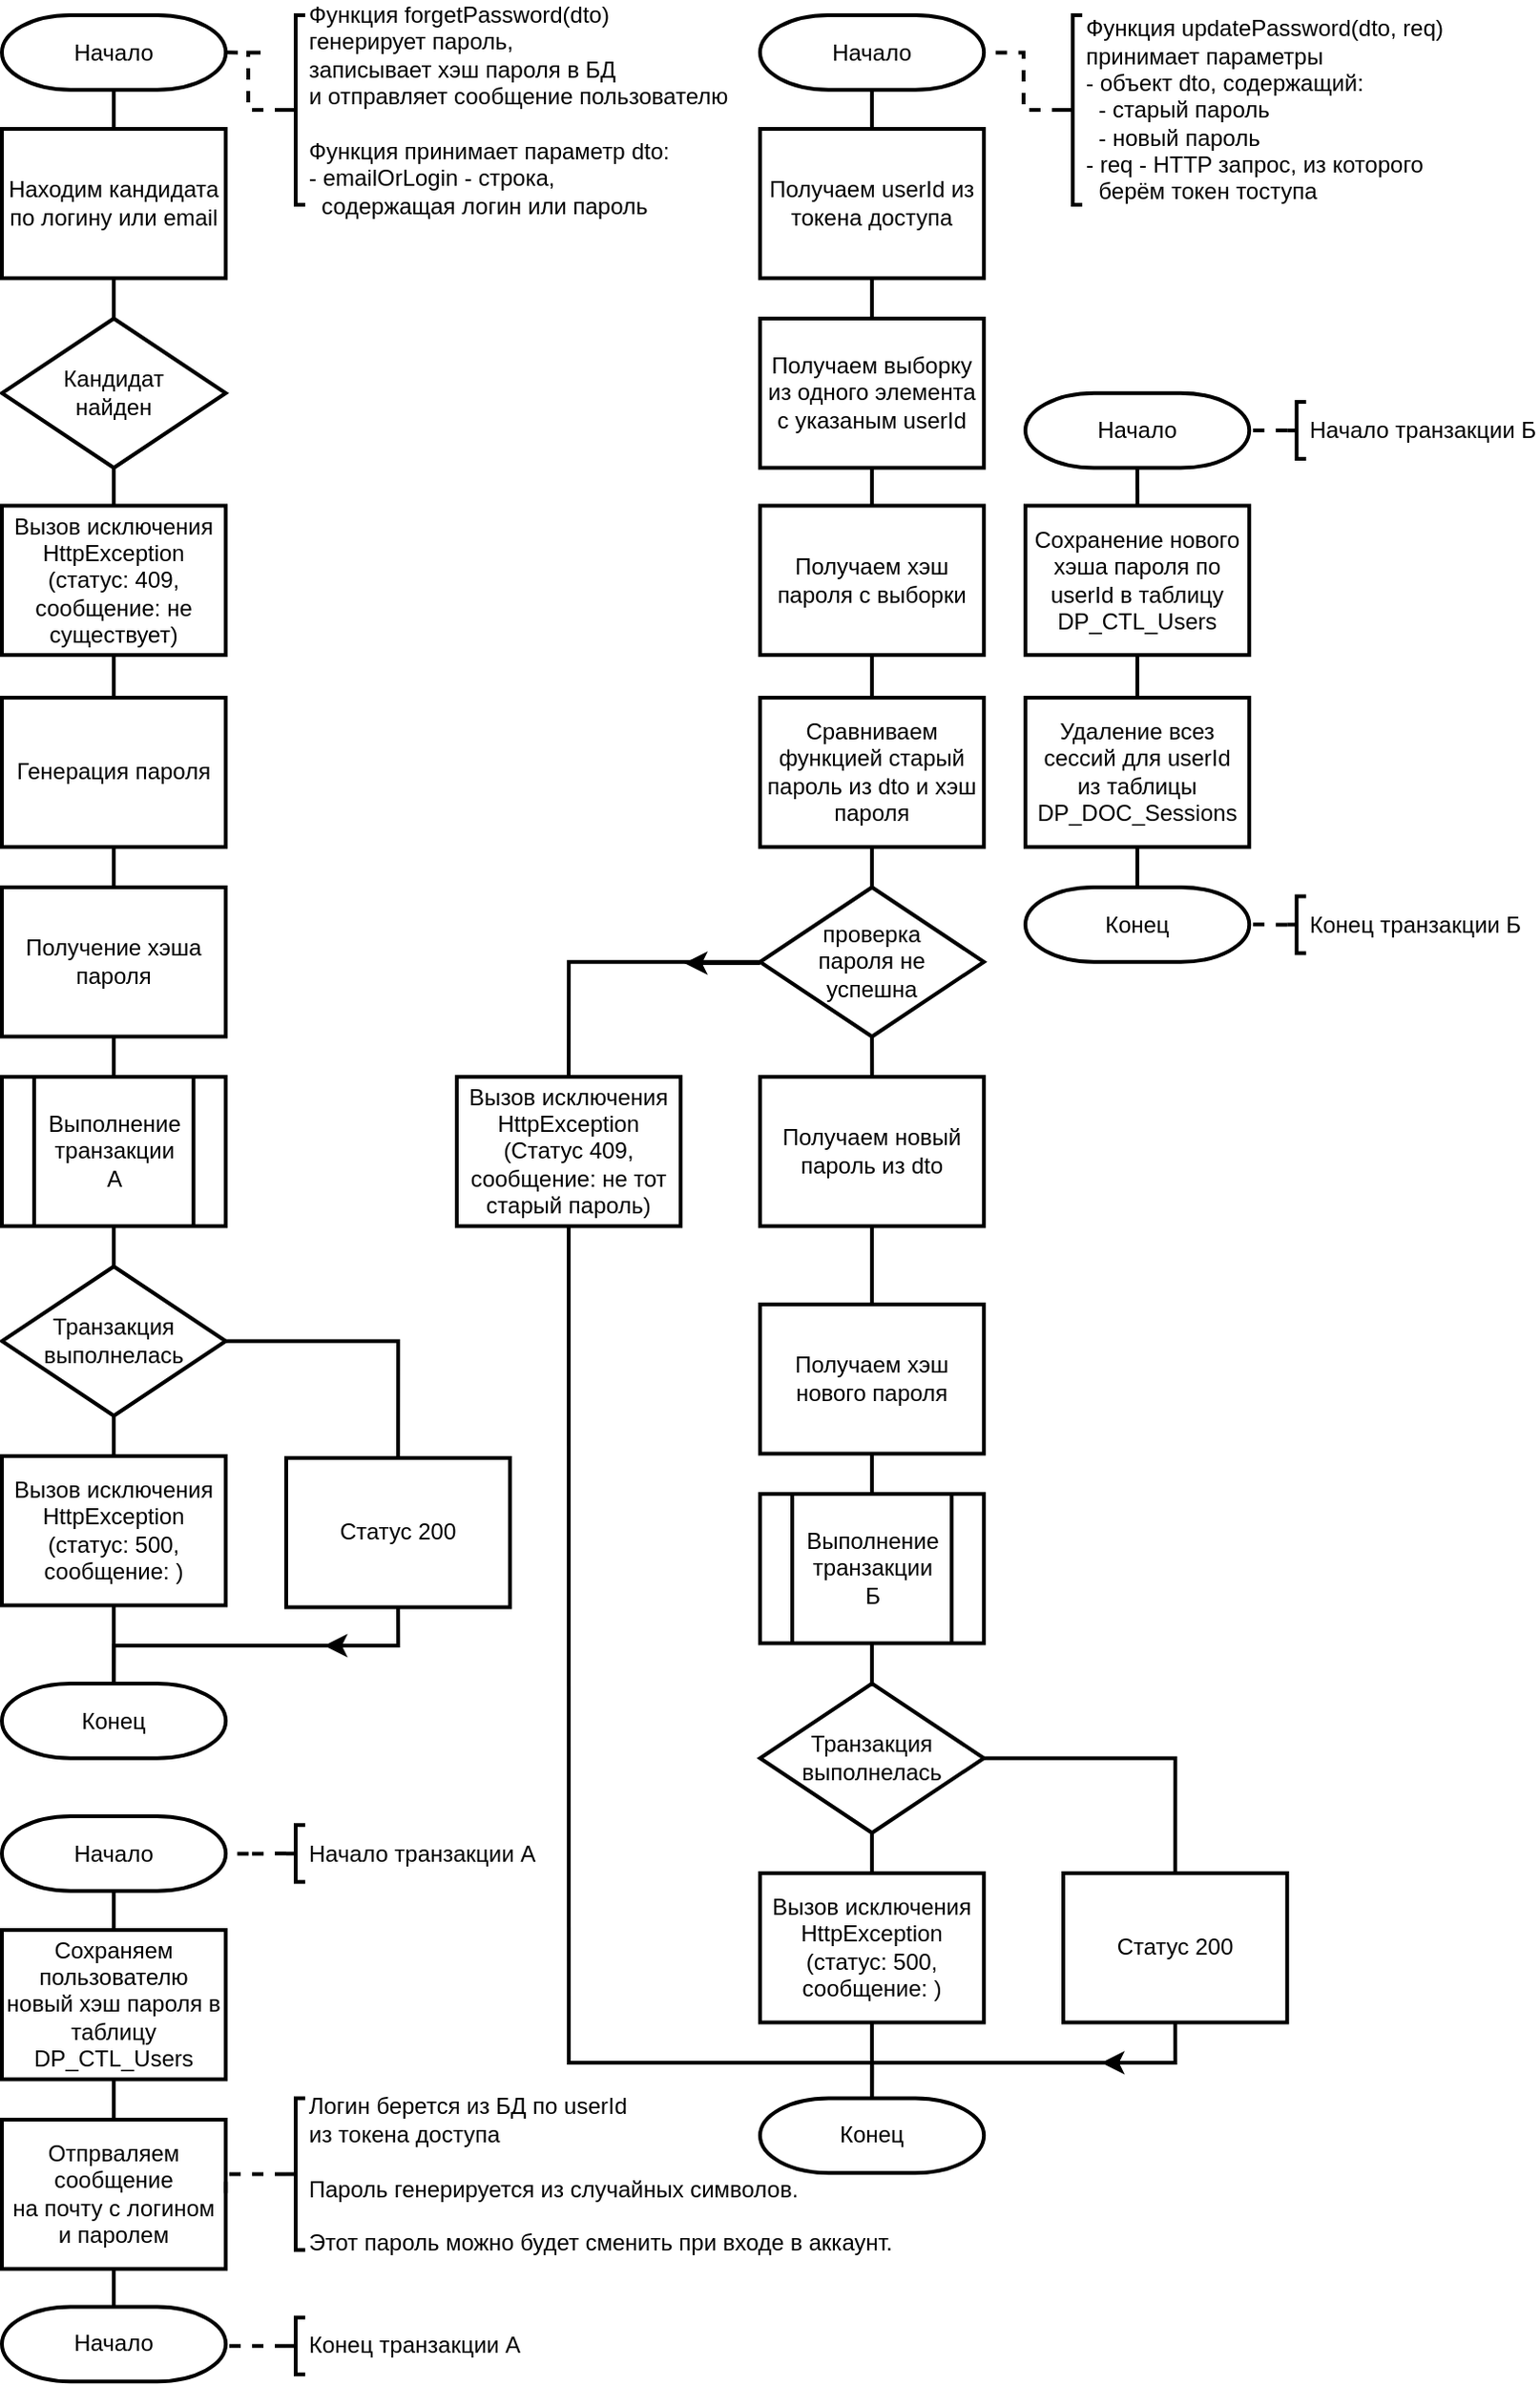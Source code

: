 <mxfile version="21.2.8" type="device">
  <diagram name="Page-1" id="kvOCVS-2oar1exU39d4m">
    <mxGraphModel dx="1194" dy="814" grid="1" gridSize="10" guides="1" tooltips="1" connect="1" arrows="1" fold="1" page="1" pageScale="1" pageWidth="827" pageHeight="1169" math="0" shadow="0">
      <root>
        <mxCell id="0" />
        <mxCell id="1" parent="0" />
        <mxCell id="h9ZfaHMag2D2NoeH-0F6-19" style="edgeStyle=orthogonalEdgeStyle;rounded=0;orthogonalLoop=1;jettySize=auto;html=1;exitX=0.5;exitY=1;exitDx=0;exitDy=0;exitPerimeter=0;entryX=0.5;entryY=0;entryDx=0;entryDy=0;endArrow=none;endFill=0;strokeWidth=2;" edge="1" parent="1" source="h9ZfaHMag2D2NoeH-0F6-1" target="h9ZfaHMag2D2NoeH-0F6-2">
          <mxGeometry relative="1" as="geometry" />
        </mxCell>
        <mxCell id="h9ZfaHMag2D2NoeH-0F6-1" value="Начало" style="strokeWidth=2;html=1;shape=mxgraph.flowchart.terminator;whiteSpace=wrap;" vertex="1" parent="1">
          <mxGeometry x="10" y="40" width="118.11" height="39.37" as="geometry" />
        </mxCell>
        <mxCell id="h9ZfaHMag2D2NoeH-0F6-20" style="edgeStyle=orthogonalEdgeStyle;rounded=0;orthogonalLoop=1;jettySize=auto;html=1;exitX=0.5;exitY=1;exitDx=0;exitDy=0;entryX=0.5;entryY=0;entryDx=0;entryDy=0;entryPerimeter=0;strokeWidth=2;endArrow=none;endFill=0;" edge="1" parent="1" source="h9ZfaHMag2D2NoeH-0F6-2" target="h9ZfaHMag2D2NoeH-0F6-4">
          <mxGeometry relative="1" as="geometry" />
        </mxCell>
        <mxCell id="h9ZfaHMag2D2NoeH-0F6-2" value="Находим кандидата по логину или email" style="rounded=0;whiteSpace=wrap;html=1;absoluteArcSize=1;arcSize=14;strokeWidth=2;" vertex="1" parent="1">
          <mxGeometry x="10" y="100" width="118.11" height="78.74" as="geometry" />
        </mxCell>
        <mxCell id="h9ZfaHMag2D2NoeH-0F6-21" style="edgeStyle=orthogonalEdgeStyle;rounded=0;orthogonalLoop=1;jettySize=auto;html=1;exitX=0.5;exitY=1;exitDx=0;exitDy=0;exitPerimeter=0;entryX=0.5;entryY=0;entryDx=0;entryDy=0;strokeWidth=2;endArrow=none;endFill=0;" edge="1" parent="1" source="h9ZfaHMag2D2NoeH-0F6-4" target="h9ZfaHMag2D2NoeH-0F6-5">
          <mxGeometry relative="1" as="geometry" />
        </mxCell>
        <mxCell id="h9ZfaHMag2D2NoeH-0F6-4" value="Кандидат&lt;br&gt;найден" style="strokeWidth=2;html=1;shape=mxgraph.flowchart.decision;whiteSpace=wrap;" vertex="1" parent="1">
          <mxGeometry x="10" y="200" width="118.11" height="78.74" as="geometry" />
        </mxCell>
        <mxCell id="h9ZfaHMag2D2NoeH-0F6-22" style="edgeStyle=orthogonalEdgeStyle;rounded=0;orthogonalLoop=1;jettySize=auto;html=1;exitX=0.5;exitY=1;exitDx=0;exitDy=0;entryX=0.5;entryY=0;entryDx=0;entryDy=0;strokeWidth=2;endArrow=none;endFill=0;" edge="1" parent="1" source="h9ZfaHMag2D2NoeH-0F6-5" target="h9ZfaHMag2D2NoeH-0F6-6">
          <mxGeometry relative="1" as="geometry" />
        </mxCell>
        <mxCell id="h9ZfaHMag2D2NoeH-0F6-5" value="Вызов исключения HttpException&lt;br&gt;(статус: 409, сообщение: не существует)" style="rounded=0;whiteSpace=wrap;html=1;absoluteArcSize=1;arcSize=14;strokeWidth=2;" vertex="1" parent="1">
          <mxGeometry x="10" y="298.74" width="118.11" height="78.74" as="geometry" />
        </mxCell>
        <mxCell id="h9ZfaHMag2D2NoeH-0F6-23" style="edgeStyle=orthogonalEdgeStyle;rounded=0;orthogonalLoop=1;jettySize=auto;html=1;exitX=0.5;exitY=1;exitDx=0;exitDy=0;entryX=0.5;entryY=0;entryDx=0;entryDy=0;strokeWidth=2;endArrow=none;endFill=0;" edge="1" parent="1" source="h9ZfaHMag2D2NoeH-0F6-6" target="h9ZfaHMag2D2NoeH-0F6-7">
          <mxGeometry relative="1" as="geometry" />
        </mxCell>
        <mxCell id="h9ZfaHMag2D2NoeH-0F6-6" value="Генерация пароля" style="rounded=0;whiteSpace=wrap;html=1;absoluteArcSize=1;arcSize=14;strokeWidth=2;" vertex="1" parent="1">
          <mxGeometry x="10" y="400" width="118.11" height="78.74" as="geometry" />
        </mxCell>
        <mxCell id="h9ZfaHMag2D2NoeH-0F6-24" style="edgeStyle=orthogonalEdgeStyle;rounded=0;orthogonalLoop=1;jettySize=auto;html=1;exitX=0.5;exitY=1;exitDx=0;exitDy=0;entryX=0.5;entryY=0;entryDx=0;entryDy=0;strokeWidth=2;endArrow=none;endFill=0;" edge="1" parent="1" source="h9ZfaHMag2D2NoeH-0F6-7" target="h9ZfaHMag2D2NoeH-0F6-8">
          <mxGeometry relative="1" as="geometry" />
        </mxCell>
        <mxCell id="h9ZfaHMag2D2NoeH-0F6-7" value="Получение хэша пароля" style="rounded=0;whiteSpace=wrap;html=1;absoluteArcSize=1;arcSize=14;strokeWidth=2;" vertex="1" parent="1">
          <mxGeometry x="10" y="500" width="118.11" height="78.74" as="geometry" />
        </mxCell>
        <mxCell id="h9ZfaHMag2D2NoeH-0F6-25" style="edgeStyle=orthogonalEdgeStyle;rounded=0;orthogonalLoop=1;jettySize=auto;html=1;exitX=0.5;exitY=1;exitDx=0;exitDy=0;entryX=0.5;entryY=0;entryDx=0;entryDy=0;entryPerimeter=0;strokeWidth=2;endArrow=none;endFill=0;" edge="1" parent="1" source="h9ZfaHMag2D2NoeH-0F6-8" target="h9ZfaHMag2D2NoeH-0F6-9">
          <mxGeometry relative="1" as="geometry" />
        </mxCell>
        <mxCell id="h9ZfaHMag2D2NoeH-0F6-8" value="Выполнение транзакции&lt;br&gt;А" style="verticalLabelPosition=middle;verticalAlign=middle;html=1;shape=process;whiteSpace=wrap;rounded=0;size=0.14;arcSize=6;labelPosition=center;align=center;strokeWidth=2;" vertex="1" parent="1">
          <mxGeometry x="10" y="600" width="118.11" height="78.74" as="geometry" />
        </mxCell>
        <mxCell id="h9ZfaHMag2D2NoeH-0F6-26" style="edgeStyle=orthogonalEdgeStyle;rounded=0;orthogonalLoop=1;jettySize=auto;html=1;exitX=0.5;exitY=1;exitDx=0;exitDy=0;exitPerimeter=0;entryX=0.5;entryY=0;entryDx=0;entryDy=0;strokeWidth=2;endArrow=none;endFill=0;" edge="1" parent="1" source="h9ZfaHMag2D2NoeH-0F6-9" target="h9ZfaHMag2D2NoeH-0F6-16">
          <mxGeometry relative="1" as="geometry" />
        </mxCell>
        <mxCell id="h9ZfaHMag2D2NoeH-0F6-27" style="edgeStyle=orthogonalEdgeStyle;rounded=0;orthogonalLoop=1;jettySize=auto;html=1;exitX=1;exitY=0.5;exitDx=0;exitDy=0;exitPerimeter=0;entryX=0.5;entryY=0;entryDx=0;entryDy=0;strokeWidth=2;endArrow=none;endFill=0;" edge="1" parent="1" source="h9ZfaHMag2D2NoeH-0F6-9" target="h9ZfaHMag2D2NoeH-0F6-18">
          <mxGeometry relative="1" as="geometry" />
        </mxCell>
        <mxCell id="h9ZfaHMag2D2NoeH-0F6-9" value="Транзакция выполнелась" style="strokeWidth=2;html=1;shape=mxgraph.flowchart.decision;whiteSpace=wrap;" vertex="1" parent="1">
          <mxGeometry x="10" y="700" width="118.11" height="78.74" as="geometry" />
        </mxCell>
        <mxCell id="h9ZfaHMag2D2NoeH-0F6-31" style="edgeStyle=orthogonalEdgeStyle;rounded=0;orthogonalLoop=1;jettySize=auto;html=1;exitX=0.5;exitY=1;exitDx=0;exitDy=0;exitPerimeter=0;entryX=0.5;entryY=0;entryDx=0;entryDy=0;strokeWidth=2;endArrow=none;endFill=0;" edge="1" parent="1" source="h9ZfaHMag2D2NoeH-0F6-10" target="h9ZfaHMag2D2NoeH-0F6-11">
          <mxGeometry relative="1" as="geometry" />
        </mxCell>
        <mxCell id="h9ZfaHMag2D2NoeH-0F6-10" value="Начало" style="strokeWidth=2;html=1;shape=mxgraph.flowchart.terminator;whiteSpace=wrap;" vertex="1" parent="1">
          <mxGeometry x="10" y="990" width="118.11" height="39.37" as="geometry" />
        </mxCell>
        <mxCell id="h9ZfaHMag2D2NoeH-0F6-32" style="edgeStyle=orthogonalEdgeStyle;rounded=0;orthogonalLoop=1;jettySize=auto;html=1;exitX=0.5;exitY=1;exitDx=0;exitDy=0;entryX=0.5;entryY=0;entryDx=0;entryDy=0;strokeWidth=2;endArrow=none;endFill=0;" edge="1" parent="1" source="h9ZfaHMag2D2NoeH-0F6-11" target="h9ZfaHMag2D2NoeH-0F6-12">
          <mxGeometry relative="1" as="geometry" />
        </mxCell>
        <mxCell id="h9ZfaHMag2D2NoeH-0F6-11" value="Сохраняем пользователю новый хэш пароля в таблицу DP_CTL_Users" style="rounded=0;whiteSpace=wrap;html=1;absoluteArcSize=1;arcSize=14;strokeWidth=2;" vertex="1" parent="1">
          <mxGeometry x="10" y="1050" width="118.11" height="78.74" as="geometry" />
        </mxCell>
        <mxCell id="h9ZfaHMag2D2NoeH-0F6-33" style="edgeStyle=orthogonalEdgeStyle;rounded=0;orthogonalLoop=1;jettySize=auto;html=1;exitX=0.5;exitY=1;exitDx=0;exitDy=0;entryX=0.5;entryY=0;entryDx=0;entryDy=0;entryPerimeter=0;strokeWidth=2;endArrow=none;endFill=0;" edge="1" parent="1" source="h9ZfaHMag2D2NoeH-0F6-12" target="h9ZfaHMag2D2NoeH-0F6-15">
          <mxGeometry relative="1" as="geometry" />
        </mxCell>
        <mxCell id="h9ZfaHMag2D2NoeH-0F6-12" value="Отпрваляем сообщение&lt;br&gt;на почту с логином и паролем" style="rounded=0;whiteSpace=wrap;html=1;absoluteArcSize=1;arcSize=14;strokeWidth=2;" vertex="1" parent="1">
          <mxGeometry x="10" y="1150" width="118.11" height="78.74" as="geometry" />
        </mxCell>
        <mxCell id="h9ZfaHMag2D2NoeH-0F6-14" style="edgeStyle=orthogonalEdgeStyle;rounded=0;orthogonalLoop=1;jettySize=auto;html=1;exitX=0;exitY=0.5;exitDx=0;exitDy=0;exitPerimeter=0;entryX=1;entryY=0.5;entryDx=0;entryDy=0;strokeWidth=2;endArrow=none;endFill=0;dashed=1;" edge="1" parent="1" source="h9ZfaHMag2D2NoeH-0F6-13" target="h9ZfaHMag2D2NoeH-0F6-12">
          <mxGeometry relative="1" as="geometry" />
        </mxCell>
        <mxCell id="h9ZfaHMag2D2NoeH-0F6-13" value="Логин берется из БД по userId&lt;br&gt;из токена доступа&lt;br&gt;&lt;br&gt;Пароль генерируется из случайных символов.&lt;br&gt;&lt;br&gt;Этот пароль можно будет сменить при входе в аккаунт." style="strokeWidth=2;html=1;shape=mxgraph.flowchart.annotation_2;align=left;labelPosition=right;pointerEvents=1;" vertex="1" parent="1">
          <mxGeometry x="160" y="1138.74" width="10" height="80" as="geometry" />
        </mxCell>
        <mxCell id="h9ZfaHMag2D2NoeH-0F6-15" value="Начало" style="strokeWidth=2;html=1;shape=mxgraph.flowchart.terminator;whiteSpace=wrap;" vertex="1" parent="1">
          <mxGeometry x="10" y="1248.74" width="118.11" height="39.37" as="geometry" />
        </mxCell>
        <mxCell id="h9ZfaHMag2D2NoeH-0F6-28" style="edgeStyle=orthogonalEdgeStyle;rounded=0;orthogonalLoop=1;jettySize=auto;html=1;exitX=0.5;exitY=1;exitDx=0;exitDy=0;entryX=0.5;entryY=0;entryDx=0;entryDy=0;entryPerimeter=0;strokeWidth=2;endArrow=none;endFill=0;" edge="1" parent="1" source="h9ZfaHMag2D2NoeH-0F6-16" target="h9ZfaHMag2D2NoeH-0F6-17">
          <mxGeometry relative="1" as="geometry" />
        </mxCell>
        <mxCell id="h9ZfaHMag2D2NoeH-0F6-16" value="Вызов исключения&lt;br&gt;HttpException&lt;br&gt;(статус: 500, сообщение: )" style="rounded=0;whiteSpace=wrap;html=1;absoluteArcSize=1;arcSize=14;strokeWidth=2;" vertex="1" parent="1">
          <mxGeometry x="10" y="800" width="118.11" height="78.74" as="geometry" />
        </mxCell>
        <mxCell id="h9ZfaHMag2D2NoeH-0F6-17" value="Конец" style="strokeWidth=2;html=1;shape=mxgraph.flowchart.terminator;whiteSpace=wrap;" vertex="1" parent="1">
          <mxGeometry x="10" y="920" width="118.11" height="39.37" as="geometry" />
        </mxCell>
        <mxCell id="h9ZfaHMag2D2NoeH-0F6-29" style="edgeStyle=orthogonalEdgeStyle;rounded=0;orthogonalLoop=1;jettySize=auto;html=1;exitX=0.5;exitY=1;exitDx=0;exitDy=0;entryX=0.5;entryY=0;entryDx=0;entryDy=0;entryPerimeter=0;endArrow=none;endFill=0;strokeWidth=2;" edge="1" parent="1" source="h9ZfaHMag2D2NoeH-0F6-18" target="h9ZfaHMag2D2NoeH-0F6-17">
          <mxGeometry relative="1" as="geometry">
            <Array as="points">
              <mxPoint x="219" y="900" />
              <mxPoint x="69" y="900" />
            </Array>
          </mxGeometry>
        </mxCell>
        <mxCell id="h9ZfaHMag2D2NoeH-0F6-18" value="Статус 200" style="rounded=0;whiteSpace=wrap;html=1;absoluteArcSize=1;arcSize=14;strokeWidth=2;" vertex="1" parent="1">
          <mxGeometry x="160" y="801" width="118.11" height="78.74" as="geometry" />
        </mxCell>
        <mxCell id="h9ZfaHMag2D2NoeH-0F6-30" value="" style="endArrow=classic;html=1;rounded=0;strokeWidth=2;" edge="1" parent="1">
          <mxGeometry width="50" height="50" relative="1" as="geometry">
            <mxPoint x="220.0" y="900" as="sourcePoint" />
            <mxPoint x="180.0" y="900" as="targetPoint" />
          </mxGeometry>
        </mxCell>
        <mxCell id="h9ZfaHMag2D2NoeH-0F6-35" style="edgeStyle=orthogonalEdgeStyle;rounded=0;orthogonalLoop=1;jettySize=auto;html=1;exitX=0;exitY=0.5;exitDx=0;exitDy=0;exitPerimeter=0;entryX=1;entryY=0.5;entryDx=0;entryDy=0;entryPerimeter=0;strokeWidth=2;dashed=1;endArrow=none;endFill=0;" edge="1" parent="1" source="h9ZfaHMag2D2NoeH-0F6-34" target="h9ZfaHMag2D2NoeH-0F6-1">
          <mxGeometry relative="1" as="geometry" />
        </mxCell>
        <mxCell id="h9ZfaHMag2D2NoeH-0F6-34" value="Функция forgetPassword(dto)&lt;br&gt;генерирует пароль,&lt;br&gt;записывает хэш пароля в БД&lt;br&gt;и отправляет сообщение пользователю&lt;br&gt;&lt;br&gt;Функция принимает параметр dto:&lt;br&gt;- emailOrLogin - строка,&lt;br&gt;&amp;nbsp; содержащая логин или пароль" style="strokeWidth=2;html=1;shape=mxgraph.flowchart.annotation_2;align=left;labelPosition=right;pointerEvents=1;" vertex="1" parent="1">
          <mxGeometry x="160" y="40" width="10" height="100" as="geometry" />
        </mxCell>
        <mxCell id="h9ZfaHMag2D2NoeH-0F6-38" style="edgeStyle=orthogonalEdgeStyle;rounded=0;orthogonalLoop=1;jettySize=auto;html=1;exitX=0;exitY=0.5;exitDx=0;exitDy=0;exitPerimeter=0;strokeWidth=2;dashed=1;endArrow=none;endFill=0;" edge="1" parent="1" source="h9ZfaHMag2D2NoeH-0F6-36" target="h9ZfaHMag2D2NoeH-0F6-10">
          <mxGeometry relative="1" as="geometry" />
        </mxCell>
        <mxCell id="h9ZfaHMag2D2NoeH-0F6-36" value="Начало транзакции А" style="strokeWidth=2;html=1;shape=mxgraph.flowchart.annotation_2;align=left;labelPosition=right;pointerEvents=1;" vertex="1" parent="1">
          <mxGeometry x="160" y="994.68" width="10" height="30" as="geometry" />
        </mxCell>
        <mxCell id="h9ZfaHMag2D2NoeH-0F6-40" style="edgeStyle=orthogonalEdgeStyle;rounded=0;orthogonalLoop=1;jettySize=auto;html=1;exitX=0;exitY=0.5;exitDx=0;exitDy=0;exitPerimeter=0;entryX=1;entryY=0.5;entryDx=0;entryDy=0;entryPerimeter=0;endArrow=none;endFill=0;strokeWidth=2;dashed=1;" edge="1" parent="1" source="h9ZfaHMag2D2NoeH-0F6-39" target="h9ZfaHMag2D2NoeH-0F6-15">
          <mxGeometry relative="1" as="geometry" />
        </mxCell>
        <mxCell id="h9ZfaHMag2D2NoeH-0F6-39" value="Конец транзакции А" style="strokeWidth=2;html=1;shape=mxgraph.flowchart.annotation_2;align=left;labelPosition=right;pointerEvents=1;" vertex="1" parent="1">
          <mxGeometry x="160" y="1254.37" width="10" height="30" as="geometry" />
        </mxCell>
        <mxCell id="h9ZfaHMag2D2NoeH-0F6-55" style="edgeStyle=orthogonalEdgeStyle;rounded=0;orthogonalLoop=1;jettySize=auto;html=1;exitX=0.5;exitY=1;exitDx=0;exitDy=0;exitPerimeter=0;entryX=0.5;entryY=0;entryDx=0;entryDy=0;endArrow=none;endFill=0;strokeWidth=2;" edge="1" parent="1" source="h9ZfaHMag2D2NoeH-0F6-41" target="h9ZfaHMag2D2NoeH-0F6-42">
          <mxGeometry relative="1" as="geometry" />
        </mxCell>
        <mxCell id="h9ZfaHMag2D2NoeH-0F6-41" value="Начало" style="strokeWidth=2;html=1;shape=mxgraph.flowchart.terminator;whiteSpace=wrap;" vertex="1" parent="1">
          <mxGeometry x="410" y="40" width="118.11" height="39.37" as="geometry" />
        </mxCell>
        <mxCell id="h9ZfaHMag2D2NoeH-0F6-56" style="edgeStyle=orthogonalEdgeStyle;rounded=0;orthogonalLoop=1;jettySize=auto;html=1;exitX=0.5;exitY=1;exitDx=0;exitDy=0;entryX=0.5;entryY=0;entryDx=0;entryDy=0;endArrow=none;endFill=0;strokeWidth=2;" edge="1" parent="1" source="h9ZfaHMag2D2NoeH-0F6-42" target="h9ZfaHMag2D2NoeH-0F6-43">
          <mxGeometry relative="1" as="geometry" />
        </mxCell>
        <mxCell id="h9ZfaHMag2D2NoeH-0F6-42" value="Получаем userId из токена доступа" style="rounded=0;whiteSpace=wrap;html=1;absoluteArcSize=1;arcSize=14;strokeWidth=2;" vertex="1" parent="1">
          <mxGeometry x="410" y="100" width="118.11" height="78.74" as="geometry" />
        </mxCell>
        <mxCell id="h9ZfaHMag2D2NoeH-0F6-57" style="edgeStyle=orthogonalEdgeStyle;rounded=0;orthogonalLoop=1;jettySize=auto;html=1;exitX=0.5;exitY=1;exitDx=0;exitDy=0;entryX=0.5;entryY=0;entryDx=0;entryDy=0;endArrow=none;endFill=0;strokeWidth=2;" edge="1" parent="1" source="h9ZfaHMag2D2NoeH-0F6-43" target="h9ZfaHMag2D2NoeH-0F6-44">
          <mxGeometry relative="1" as="geometry" />
        </mxCell>
        <mxCell id="h9ZfaHMag2D2NoeH-0F6-43" value="Получаем выборку из одного элемента с указаным userId" style="rounded=0;whiteSpace=wrap;html=1;absoluteArcSize=1;arcSize=14;strokeWidth=2;" vertex="1" parent="1">
          <mxGeometry x="410" y="200" width="118.11" height="78.74" as="geometry" />
        </mxCell>
        <mxCell id="h9ZfaHMag2D2NoeH-0F6-58" style="edgeStyle=orthogonalEdgeStyle;rounded=0;orthogonalLoop=1;jettySize=auto;html=1;exitX=0.5;exitY=1;exitDx=0;exitDy=0;entryX=0.5;entryY=0;entryDx=0;entryDy=0;strokeWidth=2;endArrow=none;endFill=0;" edge="1" parent="1" source="h9ZfaHMag2D2NoeH-0F6-44" target="h9ZfaHMag2D2NoeH-0F6-45">
          <mxGeometry relative="1" as="geometry" />
        </mxCell>
        <mxCell id="h9ZfaHMag2D2NoeH-0F6-44" value="Получаем хэш пароля с выборки" style="rounded=0;whiteSpace=wrap;html=1;absoluteArcSize=1;arcSize=14;strokeWidth=2;" vertex="1" parent="1">
          <mxGeometry x="410" y="298.74" width="118.11" height="78.74" as="geometry" />
        </mxCell>
        <mxCell id="h9ZfaHMag2D2NoeH-0F6-59" style="edgeStyle=orthogonalEdgeStyle;rounded=0;orthogonalLoop=1;jettySize=auto;html=1;exitX=0.5;exitY=1;exitDx=0;exitDy=0;entryX=0.5;entryY=0;entryDx=0;entryDy=0;entryPerimeter=0;strokeWidth=2;endArrow=none;endFill=0;" edge="1" parent="1" source="h9ZfaHMag2D2NoeH-0F6-45" target="h9ZfaHMag2D2NoeH-0F6-46">
          <mxGeometry relative="1" as="geometry" />
        </mxCell>
        <mxCell id="h9ZfaHMag2D2NoeH-0F6-45" value="Сравниваем функцией старый пароль из dto и хэш пароля" style="rounded=0;whiteSpace=wrap;html=1;absoluteArcSize=1;arcSize=14;strokeWidth=2;" vertex="1" parent="1">
          <mxGeometry x="410" y="400" width="118.11" height="78.74" as="geometry" />
        </mxCell>
        <mxCell id="h9ZfaHMag2D2NoeH-0F6-60" style="edgeStyle=orthogonalEdgeStyle;rounded=0;orthogonalLoop=1;jettySize=auto;html=1;exitX=0.5;exitY=1;exitDx=0;exitDy=0;exitPerimeter=0;strokeWidth=2;endArrow=none;endFill=0;" edge="1" parent="1" source="h9ZfaHMag2D2NoeH-0F6-46" target="h9ZfaHMag2D2NoeH-0F6-48">
          <mxGeometry relative="1" as="geometry" />
        </mxCell>
        <mxCell id="h9ZfaHMag2D2NoeH-0F6-61" style="edgeStyle=orthogonalEdgeStyle;rounded=0;orthogonalLoop=1;jettySize=auto;html=1;exitX=0;exitY=0.5;exitDx=0;exitDy=0;exitPerimeter=0;entryX=0.5;entryY=0;entryDx=0;entryDy=0;strokeWidth=2;endArrow=none;endFill=0;" edge="1" parent="1" source="h9ZfaHMag2D2NoeH-0F6-46" target="h9ZfaHMag2D2NoeH-0F6-47">
          <mxGeometry relative="1" as="geometry" />
        </mxCell>
        <mxCell id="h9ZfaHMag2D2NoeH-0F6-46" value="проверка&lt;br&gt;пароля не&lt;br&gt;успешна" style="strokeWidth=2;html=1;shape=mxgraph.flowchart.decision;whiteSpace=wrap;" vertex="1" parent="1">
          <mxGeometry x="410" y="500" width="118.11" height="78.74" as="geometry" />
        </mxCell>
        <mxCell id="h9ZfaHMag2D2NoeH-0F6-72" style="edgeStyle=orthogonalEdgeStyle;rounded=0;orthogonalLoop=1;jettySize=auto;html=1;exitX=0.5;exitY=1;exitDx=0;exitDy=0;entryX=0.5;entryY=0;entryDx=0;entryDy=0;entryPerimeter=0;strokeWidth=2;endArrow=none;endFill=0;" edge="1" parent="1" source="h9ZfaHMag2D2NoeH-0F6-47" target="h9ZfaHMag2D2NoeH-0F6-54">
          <mxGeometry relative="1" as="geometry">
            <Array as="points">
              <mxPoint x="309" y="1120" />
              <mxPoint x="469" y="1120" />
            </Array>
          </mxGeometry>
        </mxCell>
        <mxCell id="h9ZfaHMag2D2NoeH-0F6-47" value="Вызов исключения&lt;br&gt;HttpException&lt;br&gt;(Статус 409, сообщение: не тот старый пароль)" style="rounded=0;whiteSpace=wrap;html=1;absoluteArcSize=1;arcSize=14;strokeWidth=2;" vertex="1" parent="1">
          <mxGeometry x="250" y="600" width="118.11" height="78.74" as="geometry" />
        </mxCell>
        <mxCell id="h9ZfaHMag2D2NoeH-0F6-64" style="edgeStyle=orthogonalEdgeStyle;rounded=0;orthogonalLoop=1;jettySize=auto;html=1;exitX=0.5;exitY=1;exitDx=0;exitDy=0;entryX=0.5;entryY=0;entryDx=0;entryDy=0;endArrow=none;endFill=0;strokeWidth=2;" edge="1" parent="1" source="h9ZfaHMag2D2NoeH-0F6-48" target="h9ZfaHMag2D2NoeH-0F6-49">
          <mxGeometry relative="1" as="geometry" />
        </mxCell>
        <mxCell id="h9ZfaHMag2D2NoeH-0F6-48" value="Получаем новый пароль из dto" style="rounded=0;whiteSpace=wrap;html=1;absoluteArcSize=1;arcSize=14;strokeWidth=2;" vertex="1" parent="1">
          <mxGeometry x="410" y="600" width="118.11" height="78.74" as="geometry" />
        </mxCell>
        <mxCell id="h9ZfaHMag2D2NoeH-0F6-65" style="edgeStyle=orthogonalEdgeStyle;rounded=0;orthogonalLoop=1;jettySize=auto;html=1;exitX=0.5;exitY=1;exitDx=0;exitDy=0;entryX=0.5;entryY=0;entryDx=0;entryDy=0;endArrow=none;endFill=0;strokeWidth=2;" edge="1" parent="1" source="h9ZfaHMag2D2NoeH-0F6-49" target="h9ZfaHMag2D2NoeH-0F6-50">
          <mxGeometry relative="1" as="geometry" />
        </mxCell>
        <mxCell id="h9ZfaHMag2D2NoeH-0F6-49" value="Получаем хэш нового пароля" style="rounded=0;whiteSpace=wrap;html=1;absoluteArcSize=1;arcSize=14;strokeWidth=2;" vertex="1" parent="1">
          <mxGeometry x="410" y="720" width="118.11" height="78.74" as="geometry" />
        </mxCell>
        <mxCell id="h9ZfaHMag2D2NoeH-0F6-66" style="edgeStyle=orthogonalEdgeStyle;rounded=0;orthogonalLoop=1;jettySize=auto;html=1;exitX=0.5;exitY=1;exitDx=0;exitDy=0;entryX=0.5;entryY=0;entryDx=0;entryDy=0;entryPerimeter=0;strokeWidth=2;endArrow=none;endFill=0;" edge="1" parent="1" source="h9ZfaHMag2D2NoeH-0F6-50" target="h9ZfaHMag2D2NoeH-0F6-51">
          <mxGeometry relative="1" as="geometry" />
        </mxCell>
        <mxCell id="h9ZfaHMag2D2NoeH-0F6-50" value="Выполнение транзакции&lt;br&gt;Б" style="verticalLabelPosition=middle;verticalAlign=middle;html=1;shape=process;whiteSpace=wrap;rounded=0;size=0.14;arcSize=6;labelPosition=center;align=center;strokeWidth=2;" vertex="1" parent="1">
          <mxGeometry x="410" y="820" width="118.11" height="78.74" as="geometry" />
        </mxCell>
        <mxCell id="h9ZfaHMag2D2NoeH-0F6-67" style="edgeStyle=orthogonalEdgeStyle;rounded=0;orthogonalLoop=1;jettySize=auto;html=1;exitX=0.5;exitY=1;exitDx=0;exitDy=0;exitPerimeter=0;entryX=0.5;entryY=0;entryDx=0;entryDy=0;strokeWidth=2;endArrow=none;endFill=0;" edge="1" parent="1" source="h9ZfaHMag2D2NoeH-0F6-51" target="h9ZfaHMag2D2NoeH-0F6-52">
          <mxGeometry relative="1" as="geometry" />
        </mxCell>
        <mxCell id="h9ZfaHMag2D2NoeH-0F6-68" style="edgeStyle=orthogonalEdgeStyle;rounded=0;orthogonalLoop=1;jettySize=auto;html=1;exitX=1;exitY=0.5;exitDx=0;exitDy=0;exitPerimeter=0;entryX=0.5;entryY=0;entryDx=0;entryDy=0;strokeWidth=2;endArrow=none;endFill=0;" edge="1" parent="1" source="h9ZfaHMag2D2NoeH-0F6-51" target="h9ZfaHMag2D2NoeH-0F6-53">
          <mxGeometry relative="1" as="geometry" />
        </mxCell>
        <mxCell id="h9ZfaHMag2D2NoeH-0F6-51" value="Транзакция выполнелась" style="strokeWidth=2;html=1;shape=mxgraph.flowchart.decision;whiteSpace=wrap;" vertex="1" parent="1">
          <mxGeometry x="410" y="920" width="118.11" height="78.74" as="geometry" />
        </mxCell>
        <mxCell id="h9ZfaHMag2D2NoeH-0F6-70" style="edgeStyle=orthogonalEdgeStyle;rounded=0;orthogonalLoop=1;jettySize=auto;html=1;exitX=0.5;exitY=1;exitDx=0;exitDy=0;entryX=0.5;entryY=0;entryDx=0;entryDy=0;entryPerimeter=0;strokeWidth=2;endArrow=none;endFill=0;" edge="1" parent="1" source="h9ZfaHMag2D2NoeH-0F6-52" target="h9ZfaHMag2D2NoeH-0F6-54">
          <mxGeometry relative="1" as="geometry" />
        </mxCell>
        <mxCell id="h9ZfaHMag2D2NoeH-0F6-52" value="Вызов исключения&lt;br&gt;HttpException&lt;br&gt;(статус: 500, сообщение: )" style="rounded=0;whiteSpace=wrap;html=1;absoluteArcSize=1;arcSize=14;strokeWidth=2;" vertex="1" parent="1">
          <mxGeometry x="410" y="1020" width="118.11" height="78.74" as="geometry" />
        </mxCell>
        <mxCell id="h9ZfaHMag2D2NoeH-0F6-69" style="edgeStyle=orthogonalEdgeStyle;rounded=0;orthogonalLoop=1;jettySize=auto;html=1;exitX=0.5;exitY=1;exitDx=0;exitDy=0;strokeWidth=2;endArrow=none;endFill=0;" edge="1" parent="1" source="h9ZfaHMag2D2NoeH-0F6-53" target="h9ZfaHMag2D2NoeH-0F6-54">
          <mxGeometry relative="1" as="geometry">
            <Array as="points">
              <mxPoint x="629" y="1120" />
              <mxPoint x="469" y="1120" />
            </Array>
          </mxGeometry>
        </mxCell>
        <mxCell id="h9ZfaHMag2D2NoeH-0F6-53" value="Статус 200" style="rounded=0;whiteSpace=wrap;html=1;absoluteArcSize=1;arcSize=14;strokeWidth=2;" vertex="1" parent="1">
          <mxGeometry x="570" y="1020" width="118.11" height="78.74" as="geometry" />
        </mxCell>
        <mxCell id="h9ZfaHMag2D2NoeH-0F6-54" value="Конец" style="strokeWidth=2;html=1;shape=mxgraph.flowchart.terminator;whiteSpace=wrap;" vertex="1" parent="1">
          <mxGeometry x="410" y="1138.74" width="118.11" height="39.37" as="geometry" />
        </mxCell>
        <mxCell id="h9ZfaHMag2D2NoeH-0F6-62" value="" style="endArrow=classic;html=1;rounded=0;strokeWidth=2;" edge="1" parent="1">
          <mxGeometry width="50" height="50" relative="1" as="geometry">
            <mxPoint x="410.0" y="540" as="sourcePoint" />
            <mxPoint x="370.0" y="540" as="targetPoint" />
          </mxGeometry>
        </mxCell>
        <mxCell id="h9ZfaHMag2D2NoeH-0F6-71" value="" style="endArrow=classic;html=1;rounded=0;strokeWidth=2;" edge="1" parent="1">
          <mxGeometry width="50" height="50" relative="1" as="geometry">
            <mxPoint x="630.0" y="1120" as="sourcePoint" />
            <mxPoint x="590.0" y="1120" as="targetPoint" />
          </mxGeometry>
        </mxCell>
        <mxCell id="h9ZfaHMag2D2NoeH-0F6-77" style="edgeStyle=orthogonalEdgeStyle;rounded=0;orthogonalLoop=1;jettySize=auto;html=1;exitX=0.5;exitY=1;exitDx=0;exitDy=0;exitPerimeter=0;strokeWidth=2;endArrow=none;endFill=0;" edge="1" parent="1" source="h9ZfaHMag2D2NoeH-0F6-73" target="h9ZfaHMag2D2NoeH-0F6-74">
          <mxGeometry relative="1" as="geometry" />
        </mxCell>
        <mxCell id="h9ZfaHMag2D2NoeH-0F6-73" value="Начало" style="strokeWidth=2;html=1;shape=mxgraph.flowchart.terminator;whiteSpace=wrap;" vertex="1" parent="1">
          <mxGeometry x="550" y="239.37" width="118.11" height="39.37" as="geometry" />
        </mxCell>
        <mxCell id="h9ZfaHMag2D2NoeH-0F6-78" style="edgeStyle=orthogonalEdgeStyle;rounded=0;orthogonalLoop=1;jettySize=auto;html=1;exitX=0.5;exitY=1;exitDx=0;exitDy=0;entryX=0.5;entryY=0;entryDx=0;entryDy=0;endArrow=none;endFill=0;strokeWidth=2;" edge="1" parent="1" source="h9ZfaHMag2D2NoeH-0F6-74" target="h9ZfaHMag2D2NoeH-0F6-75">
          <mxGeometry relative="1" as="geometry" />
        </mxCell>
        <mxCell id="h9ZfaHMag2D2NoeH-0F6-74" value="Сохранение нового хэша пароля по userId в таблицу DP_CTL_Users" style="rounded=0;whiteSpace=wrap;html=1;absoluteArcSize=1;arcSize=14;strokeWidth=2;" vertex="1" parent="1">
          <mxGeometry x="550" y="298.74" width="118.11" height="78.74" as="geometry" />
        </mxCell>
        <mxCell id="h9ZfaHMag2D2NoeH-0F6-79" style="edgeStyle=orthogonalEdgeStyle;rounded=0;orthogonalLoop=1;jettySize=auto;html=1;exitX=0.5;exitY=1;exitDx=0;exitDy=0;entryX=0.5;entryY=0;entryDx=0;entryDy=0;entryPerimeter=0;strokeWidth=2;endArrow=none;endFill=0;" edge="1" parent="1" source="h9ZfaHMag2D2NoeH-0F6-75" target="h9ZfaHMag2D2NoeH-0F6-76">
          <mxGeometry relative="1" as="geometry" />
        </mxCell>
        <mxCell id="h9ZfaHMag2D2NoeH-0F6-75" value="Удаление всез сессий для userId&lt;br&gt;из таблицы&lt;br&gt;DP_DOC_Sessions" style="rounded=0;whiteSpace=wrap;html=1;absoluteArcSize=1;arcSize=14;strokeWidth=2;" vertex="1" parent="1">
          <mxGeometry x="550" y="400" width="118.11" height="78.74" as="geometry" />
        </mxCell>
        <mxCell id="h9ZfaHMag2D2NoeH-0F6-76" value="Конец" style="strokeWidth=2;html=1;shape=mxgraph.flowchart.terminator;whiteSpace=wrap;" vertex="1" parent="1">
          <mxGeometry x="550" y="500" width="118.11" height="39.37" as="geometry" />
        </mxCell>
        <mxCell id="h9ZfaHMag2D2NoeH-0F6-81" style="edgeStyle=orthogonalEdgeStyle;rounded=0;orthogonalLoop=1;jettySize=auto;html=1;exitX=0;exitY=0.5;exitDx=0;exitDy=0;exitPerimeter=0;strokeWidth=2;dashed=1;endArrow=none;endFill=0;" edge="1" parent="1" source="h9ZfaHMag2D2NoeH-0F6-80" target="h9ZfaHMag2D2NoeH-0F6-41">
          <mxGeometry relative="1" as="geometry" />
        </mxCell>
        <mxCell id="h9ZfaHMag2D2NoeH-0F6-80" value="Функция updatePassword(dto, req)&lt;br&gt;принимает параметры&lt;br&gt;- объект dto, содержащий:&lt;br&gt;&amp;nbsp; - старый пароль&lt;br&gt;&amp;nbsp; - новый пароль&lt;br&gt;- req - HTTP запрос, из которого&lt;br&gt;&amp;nbsp; берём токен тоступа&amp;nbsp;" style="strokeWidth=2;html=1;shape=mxgraph.flowchart.annotation_2;align=left;labelPosition=right;pointerEvents=1;" vertex="1" parent="1">
          <mxGeometry x="570" y="40" width="10" height="100" as="geometry" />
        </mxCell>
        <mxCell id="h9ZfaHMag2D2NoeH-0F6-86" style="edgeStyle=orthogonalEdgeStyle;rounded=0;orthogonalLoop=1;jettySize=auto;html=1;exitX=0;exitY=0.5;exitDx=0;exitDy=0;exitPerimeter=0;entryX=1;entryY=0.5;entryDx=0;entryDy=0;entryPerimeter=0;dashed=1;strokeWidth=2;endArrow=none;endFill=0;" edge="1" parent="1" source="h9ZfaHMag2D2NoeH-0F6-82" target="h9ZfaHMag2D2NoeH-0F6-73">
          <mxGeometry relative="1" as="geometry" />
        </mxCell>
        <mxCell id="h9ZfaHMag2D2NoeH-0F6-82" value="Начало транзакции Б" style="strokeWidth=2;html=1;shape=mxgraph.flowchart.annotation_2;align=left;labelPosition=right;pointerEvents=1;" vertex="1" parent="1">
          <mxGeometry x="688.11" y="244.05" width="10" height="30" as="geometry" />
        </mxCell>
        <mxCell id="h9ZfaHMag2D2NoeH-0F6-87" style="edgeStyle=orthogonalEdgeStyle;rounded=0;orthogonalLoop=1;jettySize=auto;html=1;exitX=0;exitY=0.5;exitDx=0;exitDy=0;exitPerimeter=0;entryX=1;entryY=0.5;entryDx=0;entryDy=0;entryPerimeter=0;strokeWidth=2;endArrow=none;endFill=0;dashed=1;" edge="1" parent="1" source="h9ZfaHMag2D2NoeH-0F6-83" target="h9ZfaHMag2D2NoeH-0F6-76">
          <mxGeometry relative="1" as="geometry" />
        </mxCell>
        <mxCell id="h9ZfaHMag2D2NoeH-0F6-83" value="Конец транзакции Б" style="strokeWidth=2;html=1;shape=mxgraph.flowchart.annotation_2;align=left;labelPosition=right;pointerEvents=1;" vertex="1" parent="1">
          <mxGeometry x="688.11" y="504.69" width="10" height="30" as="geometry" />
        </mxCell>
      </root>
    </mxGraphModel>
  </diagram>
</mxfile>
